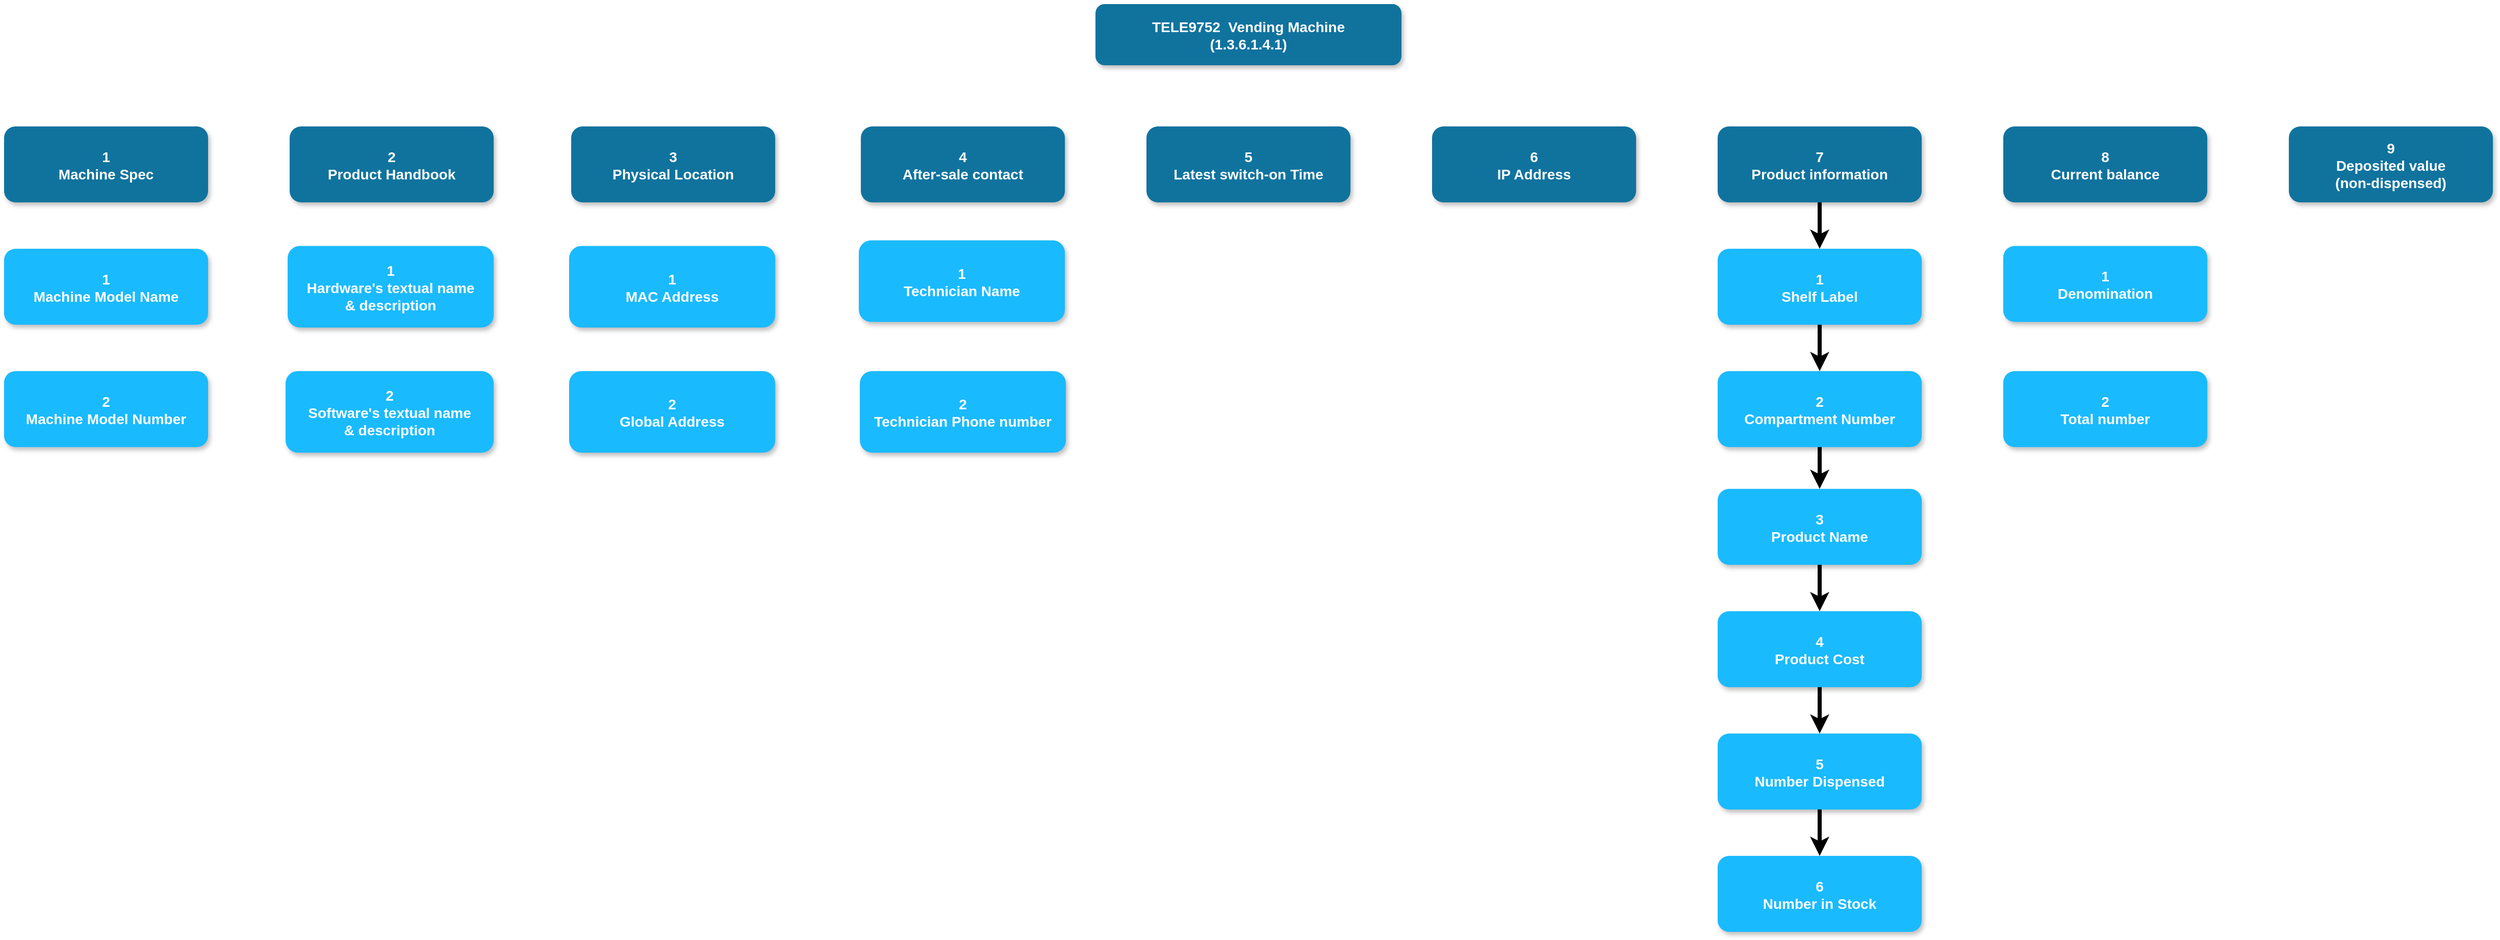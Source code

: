<mxfile version="20.4.0" type="device"><diagram name="Page-1" id="97916047-d0de-89f5-080d-49f4d83e522f"><mxGraphModel dx="1618" dy="934" grid="1" gridSize="10" guides="1" tooltips="1" connect="1" arrows="1" fold="1" page="1" pageScale="1.5" pageWidth="2336" pageHeight="1654" background="none" math="0" shadow="0"><root><mxCell id="0"/><mxCell id="1" parent="0"/><mxCell id="7K7DfWslkOwogMfDD6qe-32" value="TELE9752  Vending Machine&#10;(1.3.6.1.4.1)" style="rounded=1;fillColor=#10739E;strokeColor=none;shadow=1;gradientColor=none;fontStyle=1;fontColor=#FFFFFF;fontSize=14;" vertex="1" parent="1"><mxGeometry x="1340" y="430" width="300" height="60" as="geometry"/></mxCell><mxCell id="7K7DfWslkOwogMfDD6qe-33" value="1&#10;Machine Spec" style="rounded=1;fillColor=#10739E;strokeColor=none;shadow=1;gradientColor=none;fontStyle=1;fontColor=#FFFFFF;fontSize=14;" vertex="1" parent="1"><mxGeometry x="270" y="550" width="200" height="74.5" as="geometry"/></mxCell><mxCell id="7K7DfWslkOwogMfDD6qe-34" value="1&#10;Machine Model Name" style="rounded=1;fillColor=#1ABAFF;strokeColor=none;shadow=1;gradientColor=none;fontStyle=1;fontColor=#FFFFFF;fontSize=14;" vertex="1" parent="1"><mxGeometry x="270" y="670" width="200" height="74.5" as="geometry"/></mxCell><mxCell id="7K7DfWslkOwogMfDD6qe-35" value="2&#10;Machine Model Number" style="rounded=1;fillColor=#1ABAFF;strokeColor=none;shadow=1;gradientColor=none;fontStyle=1;fontColor=#FFFFFF;fontSize=14;" vertex="1" parent="1"><mxGeometry x="270" y="790" width="200" height="74.5" as="geometry"/></mxCell><mxCell id="7K7DfWslkOwogMfDD6qe-36" value="2&#10;Product Handbook" style="rounded=1;fillColor=#10739E;strokeColor=none;shadow=1;gradientColor=none;fontStyle=1;fontColor=#FFFFFF;fontSize=14;" vertex="1" parent="1"><mxGeometry x="550" y="550" width="200" height="74.5" as="geometry"/></mxCell><mxCell id="7K7DfWslkOwogMfDD6qe-37" value="1&#10;Hardware's textual name &#10;&amp; description" style="rounded=1;fillColor=#1ABAFF;strokeColor=none;shadow=1;gradientColor=none;fontStyle=1;fontColor=#FFFFFF;fontSize=14;" vertex="1" parent="1"><mxGeometry x="548" y="667.25" width="202" height="80" as="geometry"/></mxCell><mxCell id="7K7DfWslkOwogMfDD6qe-38" value="2&#10;Software's textual name &#10;&amp; description" style="rounded=1;fillColor=#1ABAFF;strokeColor=none;shadow=1;gradientColor=none;fontStyle=1;fontColor=#FFFFFF;fontSize=14;" vertex="1" parent="1"><mxGeometry x="546" y="790" width="204" height="80" as="geometry"/></mxCell><mxCell id="7K7DfWslkOwogMfDD6qe-40" value="3&#10;Physical Location" style="rounded=1;fillColor=#10739E;strokeColor=none;shadow=1;gradientColor=none;fontStyle=1;fontColor=#FFFFFF;fontSize=14;" vertex="1" parent="1"><mxGeometry x="826" y="550" width="200" height="74.5" as="geometry"/></mxCell><mxCell id="7K7DfWslkOwogMfDD6qe-41" value="4&#10;After-sale contact" style="rounded=1;fillColor=#10739E;strokeColor=none;shadow=1;gradientColor=none;fontStyle=1;fontColor=#FFFFFF;fontSize=14;" vertex="1" parent="1"><mxGeometry x="1110" y="550" width="200" height="74.5" as="geometry"/></mxCell><mxCell id="7K7DfWslkOwogMfDD6qe-42" value="1&#10;Technician Name" style="rounded=1;fillColor=#1ABAFF;strokeColor=none;shadow=1;gradientColor=none;fontStyle=1;fontColor=#FFFFFF;fontSize=14;" vertex="1" parent="1"><mxGeometry x="1108" y="661.75" width="202" height="80" as="geometry"/></mxCell><mxCell id="7K7DfWslkOwogMfDD6qe-43" value="2&#10;Technician Phone number" style="rounded=1;fillColor=#1ABAFF;strokeColor=none;shadow=1;gradientColor=none;fontStyle=1;fontColor=#FFFFFF;fontSize=14;" vertex="1" parent="1"><mxGeometry x="1109" y="790" width="202" height="80" as="geometry"/></mxCell><mxCell id="7K7DfWslkOwogMfDD6qe-44" value="5&#10;Latest switch-on Time" style="rounded=1;fillColor=#10739E;strokeColor=none;shadow=1;gradientColor=none;fontStyle=1;fontColor=#FFFFFF;fontSize=14;" vertex="1" parent="1"><mxGeometry x="1390" y="550" width="200" height="74.5" as="geometry"/></mxCell><mxCell id="7K7DfWslkOwogMfDD6qe-45" value="6&#10;IP Address" style="rounded=1;fillColor=#10739E;strokeColor=none;shadow=1;gradientColor=none;fontStyle=1;fontColor=#FFFFFF;fontSize=14;" vertex="1" parent="1"><mxGeometry x="1670" y="550" width="200" height="74.5" as="geometry"/></mxCell><mxCell id="7K7DfWslkOwogMfDD6qe-59" value="" style="edgeStyle=orthogonalEdgeStyle;rounded=0;orthogonalLoop=1;jettySize=auto;html=1;strokeWidth=4;" edge="1" parent="1" source="7K7DfWslkOwogMfDD6qe-46" target="7K7DfWslkOwogMfDD6qe-49"><mxGeometry relative="1" as="geometry"/></mxCell><mxCell id="7K7DfWslkOwogMfDD6qe-46" value="7&#10;Product information" style="rounded=1;fillColor=#10739E;strokeColor=none;shadow=1;gradientColor=none;fontStyle=1;fontColor=#FFFFFF;fontSize=14;" vertex="1" parent="1"><mxGeometry x="1950" y="550" width="200" height="74.5" as="geometry"/></mxCell><mxCell id="7K7DfWslkOwogMfDD6qe-48" style="edgeStyle=orthogonalEdgeStyle;rounded=1;orthogonalLoop=1;jettySize=auto;html=1;exitX=0.5;exitY=1;exitDx=0;exitDy=0;entryX=0.5;entryY=0;entryDx=0;entryDy=0;strokeColor=#000000;strokeWidth=4;endArrow=classic;endFill=1;" edge="1" parent="1" source="7K7DfWslkOwogMfDD6qe-49" target="7K7DfWslkOwogMfDD6qe-51"><mxGeometry relative="1" as="geometry"/></mxCell><mxCell id="7K7DfWslkOwogMfDD6qe-49" value="1&#10;Shelf Label" style="rounded=1;fillColor=#1ABAFF;strokeColor=none;shadow=1;gradientColor=none;fontStyle=1;fontColor=#FFFFFF;fontSize=14;" vertex="1" parent="1"><mxGeometry x="1950" y="670" width="200" height="74.5" as="geometry"/></mxCell><mxCell id="7K7DfWslkOwogMfDD6qe-50" style="edgeStyle=orthogonalEdgeStyle;rounded=1;orthogonalLoop=1;jettySize=auto;html=1;exitX=0.5;exitY=1;exitDx=0;exitDy=0;entryX=0.5;entryY=0;entryDx=0;entryDy=0;strokeColor=#000000;strokeWidth=4;endArrow=classic;endFill=1;" edge="1" parent="1" source="7K7DfWslkOwogMfDD6qe-51" target="7K7DfWslkOwogMfDD6qe-53"><mxGeometry relative="1" as="geometry"/></mxCell><mxCell id="7K7DfWslkOwogMfDD6qe-51" value="2&#10;Compartment Number" style="rounded=1;fillColor=#1ABAFF;strokeColor=none;shadow=1;gradientColor=none;fontStyle=1;fontColor=#FFFFFF;fontSize=14;" vertex="1" parent="1"><mxGeometry x="1950" y="790" width="200" height="74.5" as="geometry"/></mxCell><mxCell id="7K7DfWslkOwogMfDD6qe-52" style="edgeStyle=orthogonalEdgeStyle;rounded=1;orthogonalLoop=1;jettySize=auto;html=1;exitX=0.5;exitY=1;exitDx=0;exitDy=0;entryX=0.5;entryY=0;entryDx=0;entryDy=0;strokeColor=#000000;strokeWidth=4;endArrow=classic;endFill=1;" edge="1" parent="1" source="7K7DfWslkOwogMfDD6qe-53" target="7K7DfWslkOwogMfDD6qe-55"><mxGeometry relative="1" as="geometry"/></mxCell><mxCell id="7K7DfWslkOwogMfDD6qe-53" value="3&#10;Product Name" style="rounded=1;fillColor=#1ABAFF;strokeColor=none;shadow=1;gradientColor=none;fontStyle=1;fontColor=#FFFFFF;fontSize=14;" vertex="1" parent="1"><mxGeometry x="1950" y="905.5" width="200" height="74.5" as="geometry"/></mxCell><mxCell id="7K7DfWslkOwogMfDD6qe-54" style="edgeStyle=orthogonalEdgeStyle;rounded=1;orthogonalLoop=1;jettySize=auto;html=1;exitX=0.5;exitY=1;exitDx=0;exitDy=0;entryX=0.5;entryY=0;entryDx=0;entryDy=0;strokeColor=#000000;strokeWidth=4;endArrow=classic;endFill=1;" edge="1" parent="1" source="7K7DfWslkOwogMfDD6qe-55" target="7K7DfWslkOwogMfDD6qe-57"><mxGeometry relative="1" as="geometry"/></mxCell><mxCell id="7K7DfWslkOwogMfDD6qe-55" value="4&#10;Product Cost" style="rounded=1;fillColor=#1ABAFF;strokeColor=none;shadow=1;gradientColor=none;fontStyle=1;fontColor=#FFFFFF;fontSize=14;" vertex="1" parent="1"><mxGeometry x="1950" y="1025.5" width="200" height="74.5" as="geometry"/></mxCell><mxCell id="7K7DfWslkOwogMfDD6qe-56" style="edgeStyle=orthogonalEdgeStyle;rounded=1;orthogonalLoop=1;jettySize=auto;html=1;exitX=0.5;exitY=1;exitDx=0;exitDy=0;entryX=0.5;entryY=0;entryDx=0;entryDy=0;strokeColor=#000000;strokeWidth=4;endArrow=classic;endFill=1;" edge="1" parent="1" source="7K7DfWslkOwogMfDD6qe-57" target="7K7DfWslkOwogMfDD6qe-58"><mxGeometry relative="1" as="geometry"/></mxCell><mxCell id="7K7DfWslkOwogMfDD6qe-57" value="5&#10;Number Dispensed" style="rounded=1;fillColor=#1ABAFF;strokeColor=none;shadow=1;gradientColor=none;fontStyle=1;fontColor=#FFFFFF;fontSize=14;" vertex="1" parent="1"><mxGeometry x="1950" y="1145.5" width="200" height="74.5" as="geometry"/></mxCell><mxCell id="7K7DfWslkOwogMfDD6qe-58" value="6&#10;Number in Stock" style="rounded=1;fillColor=#1ABAFF;strokeColor=none;shadow=1;gradientColor=none;fontStyle=1;fontColor=#FFFFFF;fontSize=14;" vertex="1" parent="1"><mxGeometry x="1950" y="1265.5" width="200" height="74.5" as="geometry"/></mxCell><mxCell id="7K7DfWslkOwogMfDD6qe-66" value="8&#10;Current balance" style="rounded=1;fillColor=#10739E;strokeColor=none;shadow=1;gradientColor=none;fontStyle=1;fontColor=#FFFFFF;fontSize=14;" vertex="1" parent="1"><mxGeometry x="2230" y="550" width="200" height="74.5" as="geometry"/></mxCell><mxCell id="7K7DfWslkOwogMfDD6qe-68" value="1&#10;Denomination" style="rounded=1;fillColor=#1ABAFF;strokeColor=none;shadow=1;gradientColor=none;fontStyle=1;fontColor=#FFFFFF;fontSize=14;" vertex="1" parent="1"><mxGeometry x="2230" y="667.25" width="200" height="74.5" as="geometry"/></mxCell><mxCell id="7K7DfWslkOwogMfDD6qe-69" value="2&#10;Total number" style="rounded=1;fillColor=#1ABAFF;strokeColor=none;shadow=1;gradientColor=none;fontStyle=1;fontColor=#FFFFFF;fontSize=14;" vertex="1" parent="1"><mxGeometry x="2230" y="790" width="200" height="74.5" as="geometry"/></mxCell><mxCell id="7K7DfWslkOwogMfDD6qe-70" value="9&#10;Deposited value&#10;(non-dispensed)" style="rounded=1;fillColor=#10739E;strokeColor=none;shadow=1;gradientColor=none;fontStyle=1;fontColor=#FFFFFF;fontSize=14;" vertex="1" parent="1"><mxGeometry x="2510" y="550" width="200" height="74.5" as="geometry"/></mxCell><mxCell id="7K7DfWslkOwogMfDD6qe-71" value="1&#10;MAC Address" style="rounded=1;fillColor=#1ABAFF;strokeColor=none;shadow=1;gradientColor=none;fontStyle=1;fontColor=#FFFFFF;fontSize=14;" vertex="1" parent="1"><mxGeometry x="824" y="667.25" width="202" height="80" as="geometry"/></mxCell><mxCell id="7K7DfWslkOwogMfDD6qe-72" value="2&#10;Global Address" style="rounded=1;fillColor=#1ABAFF;strokeColor=none;shadow=1;gradientColor=none;fontStyle=1;fontColor=#FFFFFF;fontSize=14;" vertex="1" parent="1"><mxGeometry x="824" y="790" width="202" height="80" as="geometry"/></mxCell></root></mxGraphModel></diagram></mxfile>